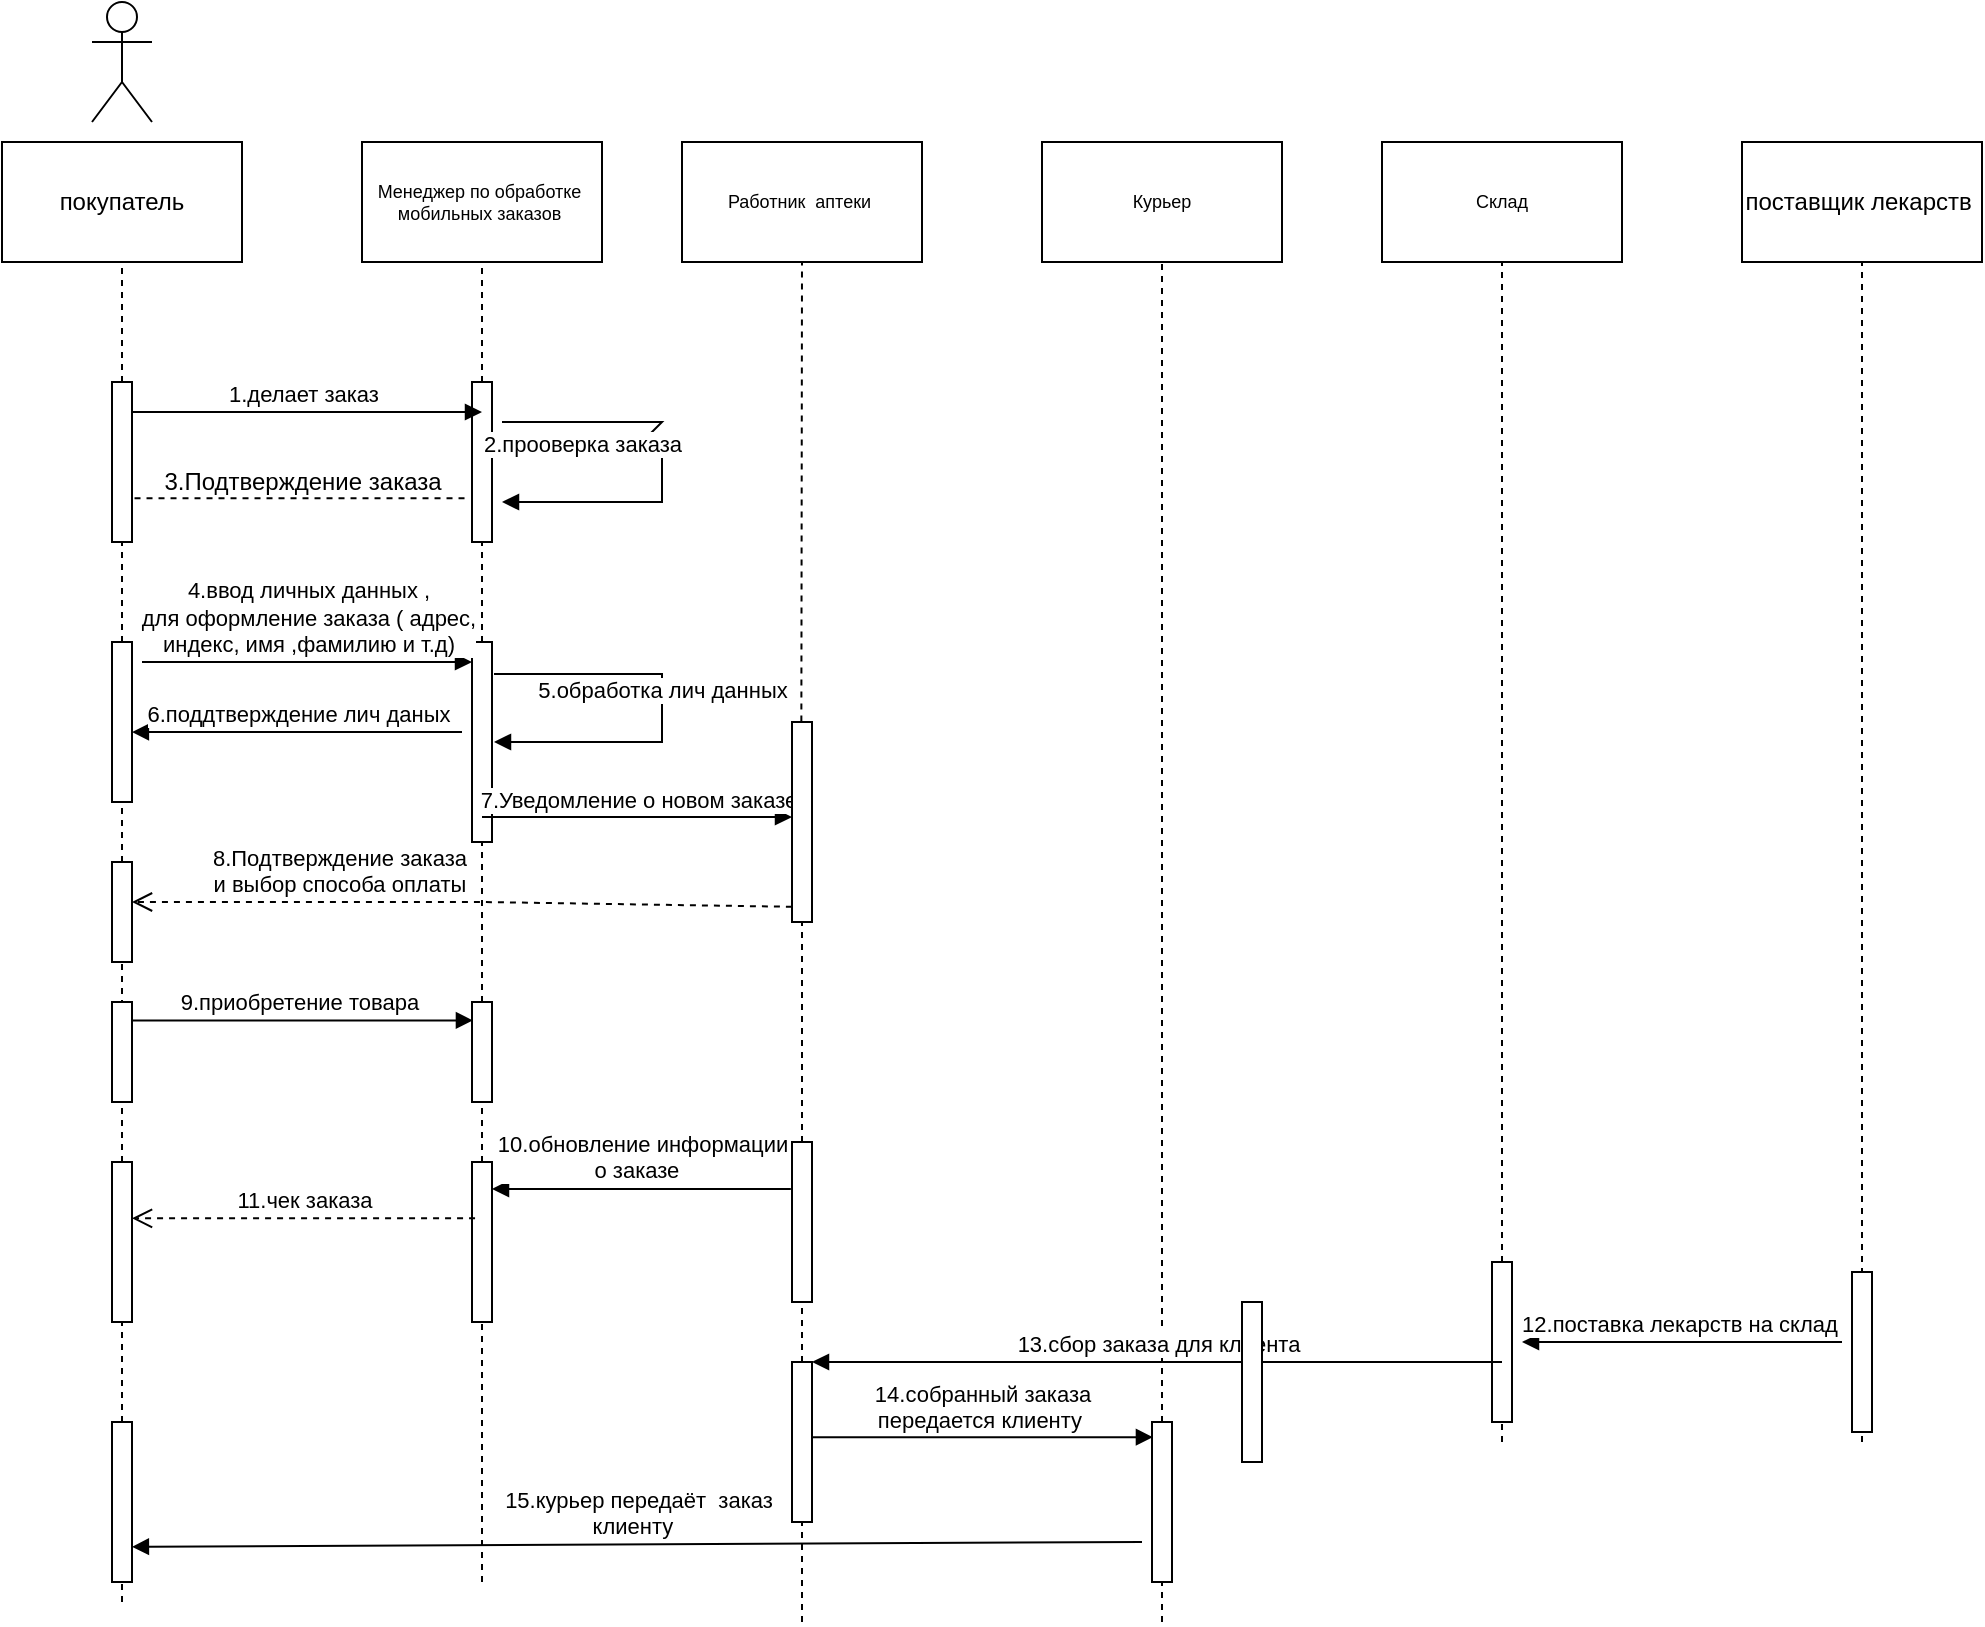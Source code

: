 <mxfile version="20.4.1" type="device"><diagram id="TkoWoMMUVcBziTo8gUKL" name="Страница 1"><mxGraphModel dx="2324" dy="2005" grid="1" gridSize="10" guides="1" tooltips="1" connect="1" arrows="1" fold="1" page="1" pageScale="1" pageWidth="827" pageHeight="1169" math="0" shadow="0"><root><mxCell id="0"/><mxCell id="1" parent="0"/><mxCell id="ai9Bi_rfa4uXTx0Fxnq_-13" value="покупатель" style="rounded=0;whiteSpace=wrap;html=1;" parent="1" vertex="1"><mxGeometry x="-90" y="-60" width="120" height="60" as="geometry"/></mxCell><mxCell id="ai9Bi_rfa4uXTx0Fxnq_-18" value="" style="shape=umlActor;verticalLabelPosition=bottom;verticalAlign=top;html=1;outlineConnect=0;" parent="1" vertex="1"><mxGeometry x="-45" y="-130" width="30" height="60" as="geometry"/></mxCell><mxCell id="sCJyANIUjpJtqtekChBl-4" value="Менеджер по обработке&amp;nbsp;&lt;br&gt;мобильных заказов&amp;nbsp;" style="rounded=0;whiteSpace=wrap;html=1;fontSize=9;fillColor=none;" parent="1" vertex="1"><mxGeometry x="90" y="-60" width="120" height="60" as="geometry"/></mxCell><mxCell id="sCJyANIUjpJtqtekChBl-11" value="Работник&amp;nbsp; аптеки&amp;nbsp;" style="rounded=0;whiteSpace=wrap;html=1;fontSize=9;fillColor=none;" parent="1" vertex="1"><mxGeometry x="250" y="-60" width="120" height="60" as="geometry"/></mxCell><mxCell id="sCJyANIUjpJtqtekChBl-12" value="Склад" style="rounded=0;whiteSpace=wrap;html=1;fontSize=9;fillColor=none;" parent="1" vertex="1"><mxGeometry x="600" y="-60" width="120" height="60" as="geometry"/></mxCell><mxCell id="sCJyANIUjpJtqtekChBl-13" value="Курьер" style="rounded=0;whiteSpace=wrap;html=1;fontSize=9;fillColor=none;" parent="1" vertex="1"><mxGeometry x="430" y="-60" width="120" height="60" as="geometry"/></mxCell><mxCell id="Po8zJh9gX7yNt9kS9ByD-8" value="поставщик лекарств&amp;nbsp;" style="rounded=0;whiteSpace=wrap;html=1;" parent="1" vertex="1"><mxGeometry x="780" y="-60" width="120" height="60" as="geometry"/></mxCell><mxCell id="NPxbTNNXBvW7QKW1DXbI-1" value="" style="endArrow=none;dashed=1;html=1;rounded=0;entryX=0.5;entryY=1;entryDx=0;entryDy=0;startArrow=none;" edge="1" parent="1" source="NPxbTNNXBvW7QKW1DXbI-8" target="ai9Bi_rfa4uXTx0Fxnq_-13"><mxGeometry width="50" height="50" relative="1" as="geometry"><mxPoint x="-30" y="680" as="sourcePoint"/><mxPoint x="570" y="230" as="targetPoint"/></mxGeometry></mxCell><mxCell id="NPxbTNNXBvW7QKW1DXbI-2" value="" style="endArrow=none;dashed=1;html=1;rounded=0;entryX=0.5;entryY=1;entryDx=0;entryDy=0;startArrow=none;" edge="1" parent="1" source="NPxbTNNXBvW7QKW1DXbI-10" target="sCJyANIUjpJtqtekChBl-4"><mxGeometry width="50" height="50" relative="1" as="geometry"><mxPoint x="150" y="681.053" as="sourcePoint"/><mxPoint x="570" y="230" as="targetPoint"/></mxGeometry></mxCell><mxCell id="NPxbTNNXBvW7QKW1DXbI-4" value="" style="endArrow=none;dashed=1;html=1;rounded=0;entryX=0.5;entryY=1;entryDx=0;entryDy=0;" edge="1" parent="1" target="sCJyANIUjpJtqtekChBl-12"><mxGeometry width="50" height="50" relative="1" as="geometry"><mxPoint x="660" y="590" as="sourcePoint"/><mxPoint x="570" y="370" as="targetPoint"/></mxGeometry></mxCell><mxCell id="NPxbTNNXBvW7QKW1DXbI-5" value="" style="endArrow=none;dashed=1;html=1;rounded=0;entryX=0.5;entryY=1;entryDx=0;entryDy=0;startArrow=none;exitX=0.468;exitY=-0.003;exitDx=0;exitDy=0;exitPerimeter=0;" edge="1" parent="1" source="NPxbTNNXBvW7QKW1DXbI-26" target="sCJyANIUjpJtqtekChBl-11"><mxGeometry width="50" height="50" relative="1" as="geometry"><mxPoint x="340" y="680" as="sourcePoint"/><mxPoint x="570" y="370" as="targetPoint"/></mxGeometry></mxCell><mxCell id="NPxbTNNXBvW7QKW1DXbI-6" value="" style="endArrow=none;dashed=1;html=1;rounded=0;entryX=0.5;entryY=1;entryDx=0;entryDy=0;startArrow=none;" edge="1" parent="1" source="NPxbTNNXBvW7QKW1DXbI-47" target="sCJyANIUjpJtqtekChBl-13"><mxGeometry width="50" height="50" relative="1" as="geometry"><mxPoint x="490" y="680" as="sourcePoint"/><mxPoint x="570" y="370" as="targetPoint"/></mxGeometry></mxCell><mxCell id="NPxbTNNXBvW7QKW1DXbI-7" value="" style="endArrow=none;dashed=1;html=1;rounded=0;entryX=0.5;entryY=1;entryDx=0;entryDy=0;" edge="1" parent="1" target="Po8zJh9gX7yNt9kS9ByD-8"><mxGeometry width="50" height="50" relative="1" as="geometry"><mxPoint x="840" y="590" as="sourcePoint"/><mxPoint x="570" y="370" as="targetPoint"/></mxGeometry></mxCell><mxCell id="NPxbTNNXBvW7QKW1DXbI-8" value="" style="html=1;points=[];perimeter=orthogonalPerimeter;" vertex="1" parent="1"><mxGeometry x="-35" y="60" width="10" height="80" as="geometry"/></mxCell><mxCell id="NPxbTNNXBvW7QKW1DXbI-9" value="" style="endArrow=none;dashed=1;html=1;rounded=0;entryX=0.5;entryY=1;entryDx=0;entryDy=0;startArrow=none;" edge="1" parent="1" source="NPxbTNNXBvW7QKW1DXbI-18" target="NPxbTNNXBvW7QKW1DXbI-8"><mxGeometry width="50" height="50" relative="1" as="geometry"><mxPoint x="-30" y="680" as="sourcePoint"/><mxPoint x="-30" as="targetPoint"/></mxGeometry></mxCell><mxCell id="NPxbTNNXBvW7QKW1DXbI-10" value="" style="html=1;points=[];perimeter=orthogonalPerimeter;" vertex="1" parent="1"><mxGeometry x="145" y="60" width="10" height="80" as="geometry"/></mxCell><mxCell id="NPxbTNNXBvW7QKW1DXbI-11" value="" style="endArrow=none;dashed=1;html=1;rounded=0;entryX=0.5;entryY=1;entryDx=0;entryDy=0;startArrow=none;" edge="1" parent="1" source="NPxbTNNXBvW7QKW1DXbI-20" target="NPxbTNNXBvW7QKW1DXbI-10"><mxGeometry width="50" height="50" relative="1" as="geometry"><mxPoint x="150" y="681.053" as="sourcePoint"/><mxPoint x="150" as="targetPoint"/></mxGeometry></mxCell><mxCell id="NPxbTNNXBvW7QKW1DXbI-12" value="1.делает заказ&amp;nbsp;" style="html=1;verticalAlign=bottom;endArrow=block;rounded=0;exitX=0.995;exitY=0.188;exitDx=0;exitDy=0;exitPerimeter=0;" edge="1" parent="1" source="NPxbTNNXBvW7QKW1DXbI-8"><mxGeometry width="80" relative="1" as="geometry"><mxPoint x="500" y="260" as="sourcePoint"/><mxPoint x="150" y="75" as="targetPoint"/></mxGeometry></mxCell><mxCell id="NPxbTNNXBvW7QKW1DXbI-14" value="2.прооверка заказа" style="html=1;verticalAlign=bottom;endArrow=block;rounded=0;" edge="1" parent="1"><mxGeometry x="0.626" y="-20" width="80" relative="1" as="geometry"><mxPoint x="160" y="80" as="sourcePoint"/><mxPoint x="160" y="120" as="targetPoint"/><Array as="points"><mxPoint x="200" y="80"/><mxPoint x="240" y="80"/><mxPoint x="230" y="90"/><mxPoint x="240" y="90"/><mxPoint x="240" y="100"/><mxPoint x="240" y="120"/></Array><mxPoint as="offset"/></mxGeometry></mxCell><mxCell id="NPxbTNNXBvW7QKW1DXbI-16" value="" style="endArrow=none;dashed=1;html=1;rounded=0;entryX=1.1;entryY=0.727;entryDx=0;entryDy=0;entryPerimeter=0;exitX=-0.374;exitY=0.727;exitDx=0;exitDy=0;exitPerimeter=0;" edge="1" parent="1" source="NPxbTNNXBvW7QKW1DXbI-10" target="NPxbTNNXBvW7QKW1DXbI-8"><mxGeometry width="50" height="50" relative="1" as="geometry"><mxPoint x="510" y="290" as="sourcePoint"/><mxPoint x="560" y="240" as="targetPoint"/></mxGeometry></mxCell><mxCell id="NPxbTNNXBvW7QKW1DXbI-17" value="3.Подтверждение заказа" style="text;html=1;align=center;verticalAlign=middle;resizable=0;points=[];autosize=1;strokeColor=none;fillColor=none;" vertex="1" parent="1"><mxGeometry x="-20" y="95" width="160" height="30" as="geometry"/></mxCell><mxCell id="NPxbTNNXBvW7QKW1DXbI-18" value="" style="html=1;points=[];perimeter=orthogonalPerimeter;" vertex="1" parent="1"><mxGeometry x="-35" y="190" width="10" height="80" as="geometry"/></mxCell><mxCell id="NPxbTNNXBvW7QKW1DXbI-19" value="" style="endArrow=none;dashed=1;html=1;rounded=0;entryX=0.5;entryY=1;entryDx=0;entryDy=0;startArrow=none;" edge="1" parent="1" source="NPxbTNNXBvW7QKW1DXbI-30" target="NPxbTNNXBvW7QKW1DXbI-18"><mxGeometry width="50" height="50" relative="1" as="geometry"><mxPoint x="-30" y="680" as="sourcePoint"/><mxPoint x="-30" y="140" as="targetPoint"/></mxGeometry></mxCell><mxCell id="NPxbTNNXBvW7QKW1DXbI-20" value="" style="html=1;points=[];perimeter=orthogonalPerimeter;" vertex="1" parent="1"><mxGeometry x="145" y="190" width="10" height="100" as="geometry"/></mxCell><mxCell id="NPxbTNNXBvW7QKW1DXbI-21" value="" style="endArrow=none;dashed=1;html=1;rounded=0;entryX=0.5;entryY=1;entryDx=0;entryDy=0;startArrow=none;" edge="1" parent="1" source="NPxbTNNXBvW7QKW1DXbI-33" target="NPxbTNNXBvW7QKW1DXbI-20"><mxGeometry width="50" height="50" relative="1" as="geometry"><mxPoint x="150" y="681.053" as="sourcePoint"/><mxPoint x="150" y="140" as="targetPoint"/></mxGeometry></mxCell><mxCell id="NPxbTNNXBvW7QKW1DXbI-22" value="4.ввод личных данных ,&lt;br&gt;для оформление заказа ( адрес,&lt;br&gt;индекс, имя ,фамилию и т.д)" style="html=1;verticalAlign=bottom;endArrow=block;rounded=0;exitX=1.5;exitY=0.125;exitDx=0;exitDy=0;exitPerimeter=0;" edge="1" parent="1" source="NPxbTNNXBvW7QKW1DXbI-18" target="NPxbTNNXBvW7QKW1DXbI-20"><mxGeometry width="80" relative="1" as="geometry"><mxPoint x="500" y="270" as="sourcePoint"/><mxPoint x="580" y="270" as="targetPoint"/></mxGeometry></mxCell><mxCell id="NPxbTNNXBvW7QKW1DXbI-23" value="6.поддтверждение лич даных" style="html=1;verticalAlign=bottom;endArrow=block;rounded=0;entryX=0.995;entryY=0.563;entryDx=0;entryDy=0;entryPerimeter=0;" edge="1" parent="1" target="NPxbTNNXBvW7QKW1DXbI-18"><mxGeometry width="80" relative="1" as="geometry"><mxPoint x="140" y="235" as="sourcePoint"/><mxPoint x="580" y="240" as="targetPoint"/></mxGeometry></mxCell><mxCell id="NPxbTNNXBvW7QKW1DXbI-24" value="5.обработка лич данных" style="html=1;verticalAlign=bottom;endArrow=block;rounded=0;" edge="1" parent="1"><mxGeometry x="0.0" width="80" relative="1" as="geometry"><mxPoint x="156" y="206" as="sourcePoint"/><mxPoint x="156" y="240" as="targetPoint"/><Array as="points"><mxPoint x="240" y="206"/><mxPoint x="240" y="240"/></Array><mxPoint as="offset"/></mxGeometry></mxCell><mxCell id="NPxbTNNXBvW7QKW1DXbI-25" value="7.Уведомление о новом заказе" style="html=1;verticalAlign=bottom;endArrow=block;rounded=0;exitX=0.5;exitY=0.875;exitDx=0;exitDy=0;exitPerimeter=0;" edge="1" parent="1" source="NPxbTNNXBvW7QKW1DXbI-20" target="NPxbTNNXBvW7QKW1DXbI-26"><mxGeometry width="80" relative="1" as="geometry"><mxPoint x="500" y="240" as="sourcePoint"/><mxPoint x="340" y="260" as="targetPoint"/></mxGeometry></mxCell><mxCell id="NPxbTNNXBvW7QKW1DXbI-26" value="" style="html=1;points=[];perimeter=orthogonalPerimeter;" vertex="1" parent="1"><mxGeometry x="305" y="230" width="10" height="100" as="geometry"/></mxCell><mxCell id="NPxbTNNXBvW7QKW1DXbI-27" value="" style="endArrow=none;dashed=1;html=1;rounded=0;entryX=0.5;entryY=1;entryDx=0;entryDy=0;startArrow=none;" edge="1" parent="1" source="NPxbTNNXBvW7QKW1DXbI-37" target="NPxbTNNXBvW7QKW1DXbI-26"><mxGeometry width="50" height="50" relative="1" as="geometry"><mxPoint x="305" y="680" as="sourcePoint"/><mxPoint x="340" as="targetPoint"/></mxGeometry></mxCell><mxCell id="NPxbTNNXBvW7QKW1DXbI-28" value="8.Подтверждение заказа&amp;nbsp;&lt;br&gt;и выбор способа оплаты&amp;nbsp;" style="html=1;verticalAlign=bottom;endArrow=open;dashed=1;endSize=8;rounded=0;exitX=-0.005;exitY=0.924;exitDx=0;exitDy=0;exitPerimeter=0;" edge="1" parent="1" source="NPxbTNNXBvW7QKW1DXbI-26" target="NPxbTNNXBvW7QKW1DXbI-30"><mxGeometry x="0.361" relative="1" as="geometry"><mxPoint x="580" y="230" as="sourcePoint"/><mxPoint x="-10" y="320" as="targetPoint"/><Array as="points"><mxPoint x="150" y="320"/></Array><mxPoint as="offset"/></mxGeometry></mxCell><mxCell id="NPxbTNNXBvW7QKW1DXbI-30" value="" style="html=1;points=[];perimeter=orthogonalPerimeter;" vertex="1" parent="1"><mxGeometry x="-35" y="300" width="10" height="50" as="geometry"/></mxCell><mxCell id="NPxbTNNXBvW7QKW1DXbI-31" value="" style="endArrow=none;dashed=1;html=1;rounded=0;entryX=0.5;entryY=1;entryDx=0;entryDy=0;startArrow=none;" edge="1" parent="1" source="NPxbTNNXBvW7QKW1DXbI-41" target="NPxbTNNXBvW7QKW1DXbI-30"><mxGeometry width="50" height="50" relative="1" as="geometry"><mxPoint x="-30" y="680" as="sourcePoint"/><mxPoint x="-30" y="270" as="targetPoint"/></mxGeometry></mxCell><mxCell id="NPxbTNNXBvW7QKW1DXbI-32" value="" style="html=1;points=[];perimeter=orthogonalPerimeter;" vertex="1" parent="1"><mxGeometry x="-35" y="370" width="10" height="50" as="geometry"/></mxCell><mxCell id="NPxbTNNXBvW7QKW1DXbI-33" value="" style="html=1;points=[];perimeter=orthogonalPerimeter;" vertex="1" parent="1"><mxGeometry x="145" y="370" width="10" height="50" as="geometry"/></mxCell><mxCell id="NPxbTNNXBvW7QKW1DXbI-34" value="" style="endArrow=none;dashed=1;html=1;rounded=0;entryX=0.5;entryY=1;entryDx=0;entryDy=0;startArrow=none;" edge="1" parent="1" source="NPxbTNNXBvW7QKW1DXbI-36" target="NPxbTNNXBvW7QKW1DXbI-33"><mxGeometry width="50" height="50" relative="1" as="geometry"><mxPoint x="150" y="681.053" as="sourcePoint"/><mxPoint x="150" y="290" as="targetPoint"/></mxGeometry></mxCell><mxCell id="NPxbTNNXBvW7QKW1DXbI-35" value="9.приобретение товара&amp;nbsp;" style="html=1;verticalAlign=bottom;endArrow=block;rounded=0;entryX=0.047;entryY=0.184;entryDx=0;entryDy=0;entryPerimeter=0;" edge="1" parent="1" source="NPxbTNNXBvW7QKW1DXbI-32" target="NPxbTNNXBvW7QKW1DXbI-33"><mxGeometry width="80" relative="1" as="geometry"><mxPoint x="500" y="210" as="sourcePoint"/><mxPoint x="580" y="210" as="targetPoint"/></mxGeometry></mxCell><mxCell id="NPxbTNNXBvW7QKW1DXbI-37" value="" style="html=1;points=[];perimeter=orthogonalPerimeter;" vertex="1" parent="1"><mxGeometry x="305" y="440" width="10" height="80" as="geometry"/></mxCell><mxCell id="NPxbTNNXBvW7QKW1DXbI-38" value="" style="endArrow=none;dashed=1;html=1;rounded=0;entryX=0.5;entryY=1;entryDx=0;entryDy=0;startArrow=none;" edge="1" parent="1" source="NPxbTNNXBvW7QKW1DXbI-49" target="NPxbTNNXBvW7QKW1DXbI-37"><mxGeometry width="50" height="50" relative="1" as="geometry"><mxPoint x="310" y="680" as="sourcePoint"/><mxPoint x="310" y="330" as="targetPoint"/></mxGeometry></mxCell><mxCell id="NPxbTNNXBvW7QKW1DXbI-36" value="" style="html=1;points=[];perimeter=orthogonalPerimeter;" vertex="1" parent="1"><mxGeometry x="145" y="450" width="10" height="80" as="geometry"/></mxCell><mxCell id="NPxbTNNXBvW7QKW1DXbI-39" value="" style="endArrow=none;dashed=1;html=1;rounded=0;entryX=0.5;entryY=1;entryDx=0;entryDy=0;startArrow=none;" edge="1" parent="1" target="NPxbTNNXBvW7QKW1DXbI-36"><mxGeometry width="50" height="50" relative="1" as="geometry"><mxPoint x="150" y="660" as="sourcePoint"/><mxPoint x="150" y="420" as="targetPoint"/></mxGeometry></mxCell><mxCell id="NPxbTNNXBvW7QKW1DXbI-40" value="10.обновление информации &lt;br&gt;о заказе&amp;nbsp;&amp;nbsp;" style="html=1;verticalAlign=bottom;endArrow=block;rounded=0;exitX=-0.058;exitY=0.293;exitDx=0;exitDy=0;exitPerimeter=0;" edge="1" parent="1" source="NPxbTNNXBvW7QKW1DXbI-37" target="NPxbTNNXBvW7QKW1DXbI-36"><mxGeometry width="80" relative="1" as="geometry"><mxPoint x="500" y="340" as="sourcePoint"/><mxPoint x="580" y="340" as="targetPoint"/></mxGeometry></mxCell><mxCell id="NPxbTNNXBvW7QKW1DXbI-41" value="" style="html=1;points=[];perimeter=orthogonalPerimeter;" vertex="1" parent="1"><mxGeometry x="-35" y="450" width="10" height="80" as="geometry"/></mxCell><mxCell id="NPxbTNNXBvW7QKW1DXbI-42" value="" style="endArrow=none;dashed=1;html=1;rounded=0;entryX=0.5;entryY=1;entryDx=0;entryDy=0;startArrow=none;" edge="1" parent="1" source="NPxbTNNXBvW7QKW1DXbI-53" target="NPxbTNNXBvW7QKW1DXbI-41"><mxGeometry width="50" height="50" relative="1" as="geometry"><mxPoint x="-30" y="680" as="sourcePoint"/><mxPoint x="-30" y="350" as="targetPoint"/></mxGeometry></mxCell><mxCell id="NPxbTNNXBvW7QKW1DXbI-43" value="11.чек заказа" style="html=1;verticalAlign=bottom;endArrow=open;dashed=1;endSize=8;rounded=0;exitX=0.153;exitY=0.352;exitDx=0;exitDy=0;exitPerimeter=0;" edge="1" parent="1" source="NPxbTNNXBvW7QKW1DXbI-36" target="NPxbTNNXBvW7QKW1DXbI-41"><mxGeometry relative="1" as="geometry"><mxPoint x="580" y="330" as="sourcePoint"/><mxPoint x="500" y="330" as="targetPoint"/></mxGeometry></mxCell><mxCell id="NPxbTNNXBvW7QKW1DXbI-44" value="" style="html=1;points=[];perimeter=orthogonalPerimeter;" vertex="1" parent="1"><mxGeometry x="835" y="505" width="10" height="80" as="geometry"/></mxCell><mxCell id="NPxbTNNXBvW7QKW1DXbI-45" value="" style="html=1;points=[];perimeter=orthogonalPerimeter;" vertex="1" parent="1"><mxGeometry x="655" y="500" width="10" height="80" as="geometry"/></mxCell><mxCell id="NPxbTNNXBvW7QKW1DXbI-46" value="12.поставка лекарств на склад&amp;nbsp;" style="html=1;verticalAlign=bottom;endArrow=block;rounded=0;" edge="1" parent="1"><mxGeometry width="80" relative="1" as="geometry"><mxPoint x="830" y="540" as="sourcePoint"/><mxPoint x="670" y="540" as="targetPoint"/></mxGeometry></mxCell><mxCell id="NPxbTNNXBvW7QKW1DXbI-47" value="" style="html=1;points=[];perimeter=orthogonalPerimeter;" vertex="1" parent="1"><mxGeometry x="485" y="580" width="10" height="80" as="geometry"/></mxCell><mxCell id="NPxbTNNXBvW7QKW1DXbI-48" value="" style="endArrow=none;dashed=1;html=1;rounded=0;entryX=0.5;entryY=1;entryDx=0;entryDy=0;" edge="1" parent="1" target="NPxbTNNXBvW7QKW1DXbI-47"><mxGeometry width="50" height="50" relative="1" as="geometry"><mxPoint x="490" y="680" as="sourcePoint"/><mxPoint x="490" as="targetPoint"/></mxGeometry></mxCell><mxCell id="NPxbTNNXBvW7QKW1DXbI-49" value="" style="html=1;points=[];perimeter=orthogonalPerimeter;" vertex="1" parent="1"><mxGeometry x="305" y="550" width="10" height="80" as="geometry"/></mxCell><mxCell id="NPxbTNNXBvW7QKW1DXbI-50" value="" style="endArrow=none;dashed=1;html=1;rounded=0;entryX=0.5;entryY=1;entryDx=0;entryDy=0;" edge="1" parent="1" target="NPxbTNNXBvW7QKW1DXbI-49"><mxGeometry width="50" height="50" relative="1" as="geometry"><mxPoint x="310" y="680" as="sourcePoint"/><mxPoint x="310" y="520" as="targetPoint"/></mxGeometry></mxCell><mxCell id="NPxbTNNXBvW7QKW1DXbI-51" value="13.сбор заказа для клиента" style="html=1;verticalAlign=bottom;endArrow=block;rounded=0;" edge="1" parent="1" target="NPxbTNNXBvW7QKW1DXbI-49"><mxGeometry width="80" relative="1" as="geometry"><mxPoint x="660" y="550" as="sourcePoint"/><mxPoint x="580" y="330" as="targetPoint"/></mxGeometry></mxCell><mxCell id="NPxbTNNXBvW7QKW1DXbI-52" value="14.собранный заказа &lt;br&gt;передается клиенту&amp;nbsp;" style="html=1;verticalAlign=bottom;endArrow=block;rounded=0;entryX=0.047;entryY=0.095;entryDx=0;entryDy=0;entryPerimeter=0;" edge="1" parent="1" source="NPxbTNNXBvW7QKW1DXbI-49" target="NPxbTNNXBvW7QKW1DXbI-47"><mxGeometry width="80" relative="1" as="geometry"><mxPoint x="500" y="330" as="sourcePoint"/><mxPoint x="580" y="330" as="targetPoint"/></mxGeometry></mxCell><mxCell id="NPxbTNNXBvW7QKW1DXbI-53" value="" style="html=1;points=[];perimeter=orthogonalPerimeter;" vertex="1" parent="1"><mxGeometry x="-35" y="580" width="10" height="80" as="geometry"/></mxCell><mxCell id="NPxbTNNXBvW7QKW1DXbI-54" value="" style="endArrow=none;dashed=1;html=1;rounded=0;entryX=0.5;entryY=1;entryDx=0;entryDy=0;" edge="1" parent="1" target="NPxbTNNXBvW7QKW1DXbI-53"><mxGeometry width="50" height="50" relative="1" as="geometry"><mxPoint x="-30" y="670" as="sourcePoint"/><mxPoint x="-30" y="530" as="targetPoint"/></mxGeometry></mxCell><mxCell id="NPxbTNNXBvW7QKW1DXbI-55" value="15.курьер передаёт&amp;nbsp; заказ &lt;br&gt;клиенту&amp;nbsp;&amp;nbsp;" style="html=1;verticalAlign=bottom;endArrow=block;rounded=0;entryX=0.995;entryY=0.78;entryDx=0;entryDy=0;entryPerimeter=0;" edge="1" parent="1" target="NPxbTNNXBvW7QKW1DXbI-53"><mxGeometry width="80" relative="1" as="geometry"><mxPoint x="480" y="640" as="sourcePoint"/><mxPoint x="580" y="450" as="targetPoint"/></mxGeometry></mxCell><mxCell id="NPxbTNNXBvW7QKW1DXbI-58" value="" style="html=1;points=[];perimeter=orthogonalPerimeter;" vertex="1" parent="1"><mxGeometry x="530" y="520" width="10" height="80" as="geometry"/></mxCell></root></mxGraphModel></diagram></mxfile>